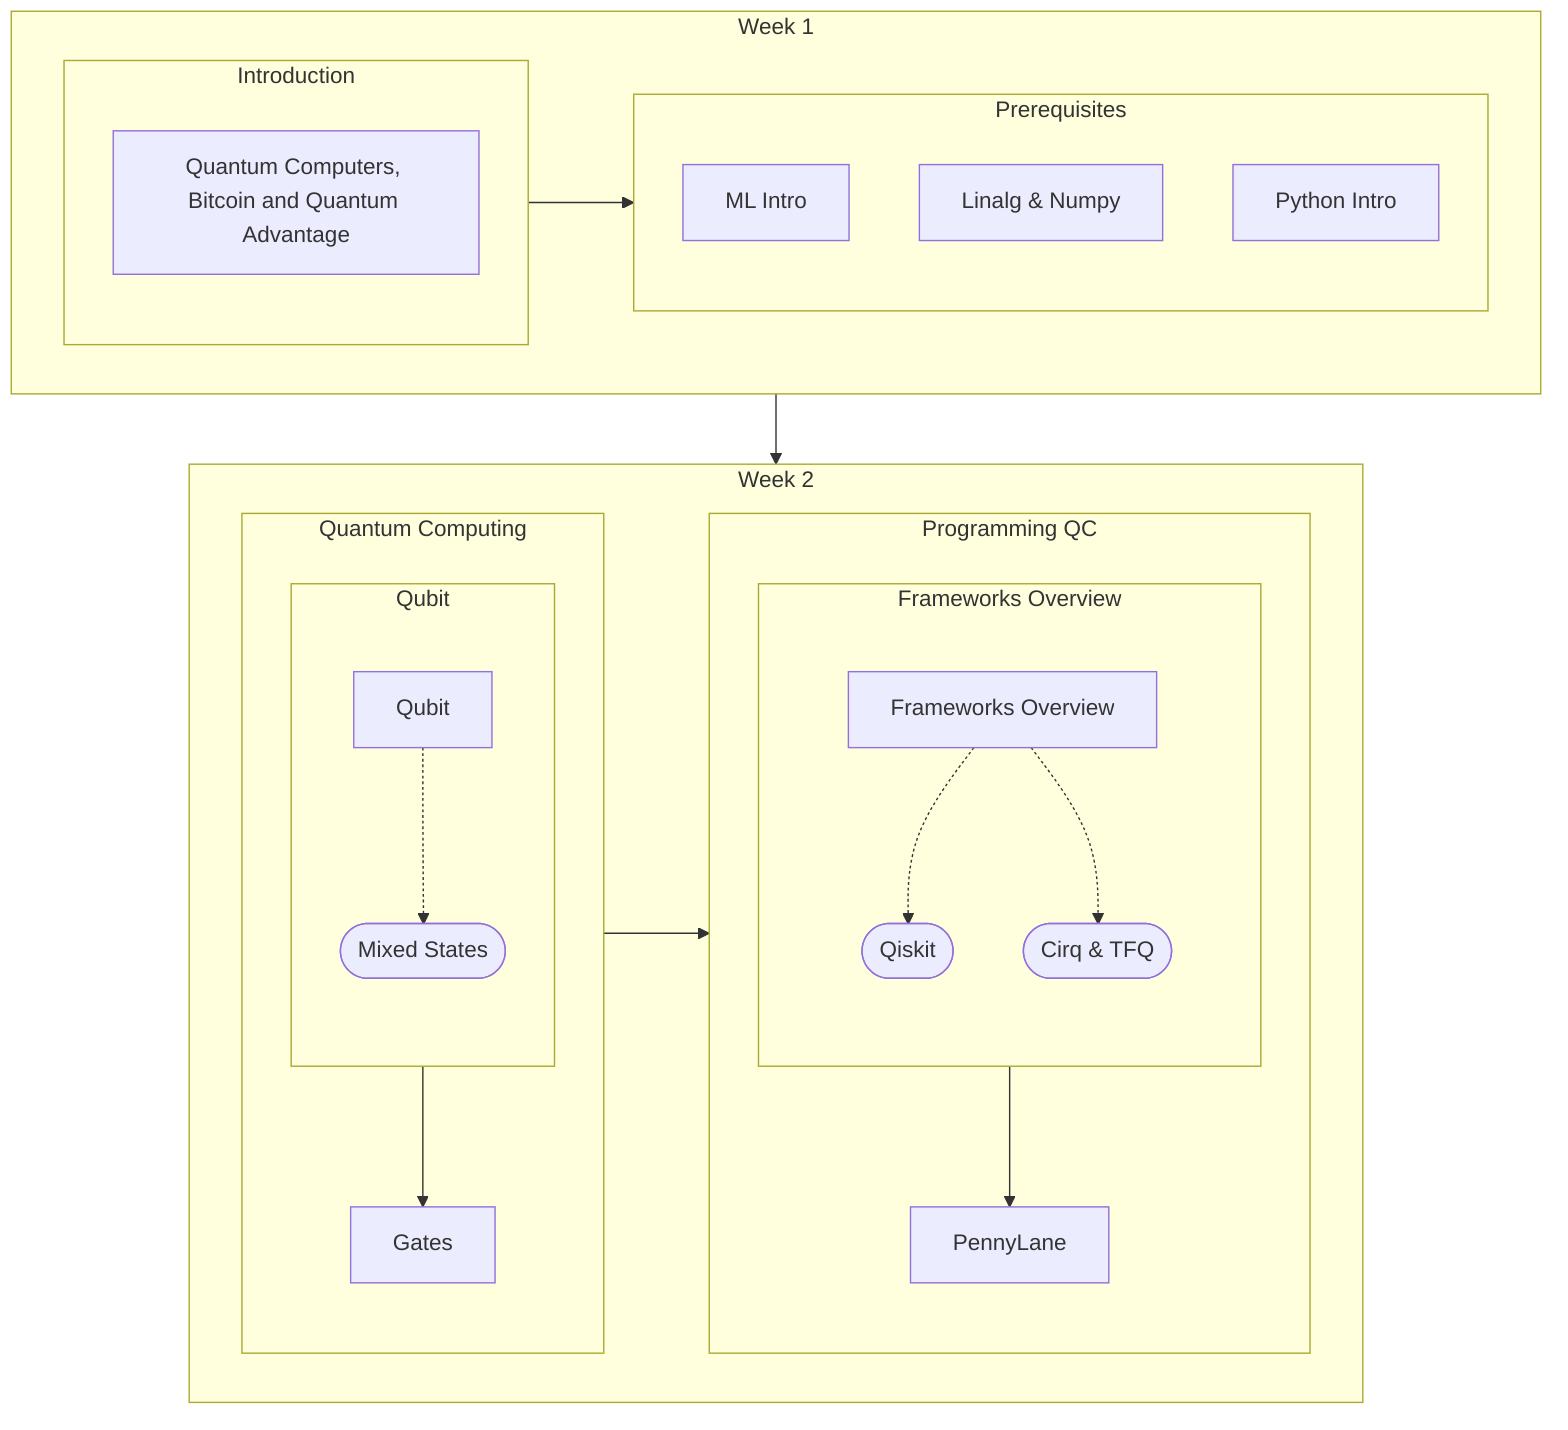 flowchart TB

    subgraph week_1 [Week 1]

        subgraph part_introduction [Introduction]
            intro[Quantum Computers, Bitcoin and Quantum Advantage]
        end

        subgraph part_prerequisites [Prerequisites]
            python_intro[ML Intro]
            linalg_numpy_intro[Linalg & Numpy]
            ml_intro[Python Intro]
        end

        part_introduction --> part_prerequisites

    end

    subgraph week_2 [Week 2]
        subgraph part_quantum_computing [Quantum Computing]

            subgraph subpart_qubit [Qubit]

                qubit[Qubit] -.-> qubit_mixed([Mixed States])

            end

            subpart_qubit --> gates[Gates]

        end

        subgraph part_programming_qc [Programming QC]

            subgraph subpart_frameworks_overview [Frameworks Overview]

                frameworks_overview[Frameworks Overview] -.-> qiskit([Qiskit]) & cirq_tfq([Cirq & TFQ])

            end

            subpart_frameworks_overview --> pennylane[PennyLane]

        end

    end

        part_quantum_computing --> part_programming_qc

    week_1 --> week_2